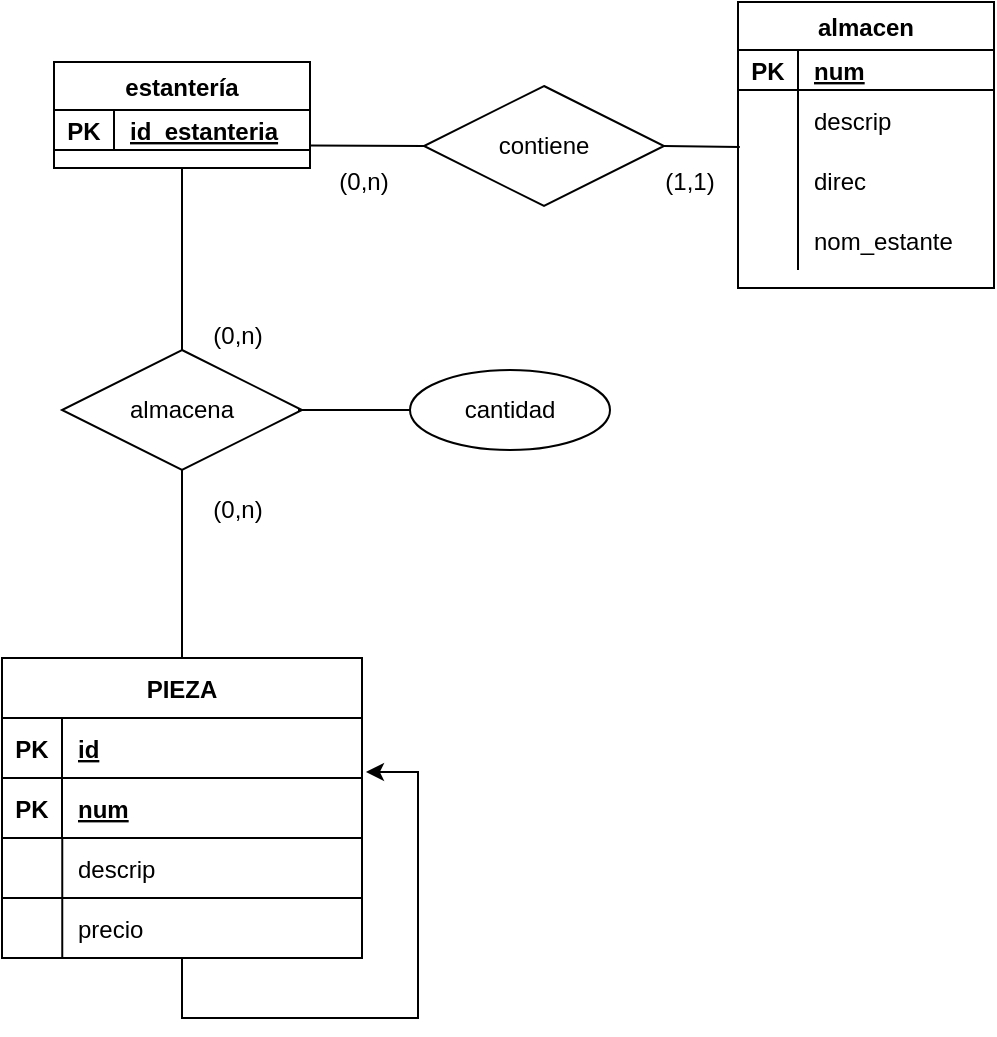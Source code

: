 <mxfile version="20.1.1" type="github">
  <diagram id="FxPRVmeyyBTVfhNJRnU-" name="Página-1">
    <mxGraphModel dx="1422" dy="744" grid="0" gridSize="10" guides="1" tooltips="1" connect="1" arrows="1" fold="1" page="1" pageScale="1" pageWidth="827" pageHeight="1169" math="0" shadow="0">
      <root>
        <mxCell id="0" />
        <mxCell id="1" parent="0" />
        <object label="PIEZA" id="ZTdebMv5ZZNX6EytbIy5-16">
          <mxCell style="shape=table;startSize=30;container=1;collapsible=1;childLayout=tableLayout;fixedRows=1;rowLines=0;fontStyle=1;align=center;resizeLast=1;" vertex="1" parent="1">
            <mxGeometry x="96" y="432" width="180" height="150" as="geometry">
              <mxRectangle x="70" y="210" width="68" height="30" as="alternateBounds" />
            </mxGeometry>
          </mxCell>
        </object>
        <mxCell id="ZTdebMv5ZZNX6EytbIy5-17" value="" style="shape=tableRow;horizontal=0;startSize=0;swimlaneHead=0;swimlaneBody=0;fillColor=none;collapsible=0;dropTarget=0;points=[[0,0.5],[1,0.5]];portConstraint=eastwest;top=0;left=0;right=0;bottom=1;" vertex="1" parent="ZTdebMv5ZZNX6EytbIy5-16">
          <mxGeometry y="30" width="180" height="30" as="geometry" />
        </mxCell>
        <mxCell id="ZTdebMv5ZZNX6EytbIy5-18" value="PK" style="shape=partialRectangle;connectable=0;fillColor=none;top=0;left=0;bottom=0;right=0;fontStyle=1;overflow=hidden;" vertex="1" parent="ZTdebMv5ZZNX6EytbIy5-17">
          <mxGeometry width="30" height="30" as="geometry">
            <mxRectangle width="30" height="30" as="alternateBounds" />
          </mxGeometry>
        </mxCell>
        <mxCell id="ZTdebMv5ZZNX6EytbIy5-19" value="id" style="shape=partialRectangle;connectable=0;fillColor=none;top=0;left=0;bottom=0;right=0;align=left;spacingLeft=6;fontStyle=5;overflow=hidden;" vertex="1" parent="ZTdebMv5ZZNX6EytbIy5-17">
          <mxGeometry x="30" width="150" height="30" as="geometry">
            <mxRectangle width="150" height="30" as="alternateBounds" />
          </mxGeometry>
        </mxCell>
        <mxCell id="ZTdebMv5ZZNX6EytbIy5-20" value="" style="shape=tableRow;horizontal=0;startSize=0;swimlaneHead=0;swimlaneBody=0;fillColor=none;collapsible=0;dropTarget=0;points=[[0,0.5],[1,0.5]];portConstraint=eastwest;top=0;left=0;right=0;bottom=0;" vertex="1" parent="ZTdebMv5ZZNX6EytbIy5-16">
          <mxGeometry y="60" width="180" height="30" as="geometry" />
        </mxCell>
        <mxCell id="ZTdebMv5ZZNX6EytbIy5-21" value="PK" style="shape=partialRectangle;connectable=0;fillColor=none;top=0;left=0;bottom=0;right=0;editable=1;overflow=hidden;fontStyle=1" vertex="1" parent="ZTdebMv5ZZNX6EytbIy5-20">
          <mxGeometry width="30" height="30" as="geometry">
            <mxRectangle width="30" height="30" as="alternateBounds" />
          </mxGeometry>
        </mxCell>
        <mxCell id="ZTdebMv5ZZNX6EytbIy5-22" value="num" style="shape=partialRectangle;connectable=0;fillColor=none;top=0;left=0;bottom=0;right=0;align=left;spacingLeft=6;overflow=hidden;fontStyle=5" vertex="1" parent="ZTdebMv5ZZNX6EytbIy5-20">
          <mxGeometry x="30" width="150" height="30" as="geometry">
            <mxRectangle width="150" height="30" as="alternateBounds" />
          </mxGeometry>
        </mxCell>
        <mxCell id="ZTdebMv5ZZNX6EytbIy5-51" style="edgeStyle=orthogonalEdgeStyle;rounded=0;orthogonalLoop=1;jettySize=auto;html=1;entryX=1.011;entryY=0.9;entryDx=0;entryDy=0;entryPerimeter=0;" edge="1" parent="ZTdebMv5ZZNX6EytbIy5-16" source="ZTdebMv5ZZNX6EytbIy5-16" target="ZTdebMv5ZZNX6EytbIy5-17">
          <mxGeometry relative="1" as="geometry">
            <mxPoint x="241" y="254" as="targetPoint" />
            <Array as="points">
              <mxPoint x="90" y="180" />
              <mxPoint x="208" y="180" />
              <mxPoint x="208" y="57" />
            </Array>
          </mxGeometry>
        </mxCell>
        <mxCell id="wzzWnJTyB5C26cYD1d-t-14" value="almacen" style="shape=table;startSize=24;container=1;collapsible=1;childLayout=tableLayout;fixedRows=1;rowLines=0;fontStyle=1;align=center;resizeLast=1;" vertex="1" parent="1">
          <mxGeometry x="464" y="104" width="128" height="143" as="geometry" />
        </mxCell>
        <mxCell id="wzzWnJTyB5C26cYD1d-t-15" value="" style="shape=tableRow;horizontal=0;startSize=0;swimlaneHead=0;swimlaneBody=0;fillColor=none;collapsible=0;dropTarget=0;points=[[0,0.5],[1,0.5]];portConstraint=eastwest;top=0;left=0;right=0;bottom=1;" vertex="1" parent="wzzWnJTyB5C26cYD1d-t-14">
          <mxGeometry y="24" width="128" height="20" as="geometry" />
        </mxCell>
        <mxCell id="wzzWnJTyB5C26cYD1d-t-16" value="PK" style="shape=partialRectangle;connectable=0;fillColor=none;top=0;left=0;bottom=0;right=0;fontStyle=1;overflow=hidden;" vertex="1" parent="wzzWnJTyB5C26cYD1d-t-15">
          <mxGeometry width="30" height="20" as="geometry">
            <mxRectangle width="30" height="20" as="alternateBounds" />
          </mxGeometry>
        </mxCell>
        <mxCell id="wzzWnJTyB5C26cYD1d-t-17" value="num" style="shape=partialRectangle;connectable=0;fillColor=none;top=0;left=0;bottom=0;right=0;align=left;spacingLeft=6;fontStyle=5;overflow=hidden;" vertex="1" parent="wzzWnJTyB5C26cYD1d-t-15">
          <mxGeometry x="30" width="98" height="20" as="geometry">
            <mxRectangle width="98" height="20" as="alternateBounds" />
          </mxGeometry>
        </mxCell>
        <mxCell id="wzzWnJTyB5C26cYD1d-t-18" value="" style="shape=tableRow;horizontal=0;startSize=0;swimlaneHead=0;swimlaneBody=0;fillColor=none;collapsible=0;dropTarget=0;points=[[0,0.5],[1,0.5]];portConstraint=eastwest;top=0;left=0;right=0;bottom=0;" vertex="1" parent="wzzWnJTyB5C26cYD1d-t-14">
          <mxGeometry y="44" width="128" height="30" as="geometry" />
        </mxCell>
        <mxCell id="wzzWnJTyB5C26cYD1d-t-19" value="" style="shape=partialRectangle;connectable=0;fillColor=none;top=0;left=0;bottom=0;right=0;editable=1;overflow=hidden;" vertex="1" parent="wzzWnJTyB5C26cYD1d-t-18">
          <mxGeometry width="30" height="30" as="geometry">
            <mxRectangle width="30" height="30" as="alternateBounds" />
          </mxGeometry>
        </mxCell>
        <mxCell id="wzzWnJTyB5C26cYD1d-t-20" value="descrip" style="shape=partialRectangle;connectable=0;fillColor=none;top=0;left=0;bottom=0;right=0;align=left;spacingLeft=6;overflow=hidden;" vertex="1" parent="wzzWnJTyB5C26cYD1d-t-18">
          <mxGeometry x="30" width="98" height="30" as="geometry">
            <mxRectangle width="98" height="30" as="alternateBounds" />
          </mxGeometry>
        </mxCell>
        <mxCell id="wzzWnJTyB5C26cYD1d-t-21" value="" style="shape=tableRow;horizontal=0;startSize=0;swimlaneHead=0;swimlaneBody=0;fillColor=none;collapsible=0;dropTarget=0;points=[[0,0.5],[1,0.5]];portConstraint=eastwest;top=0;left=0;right=0;bottom=0;" vertex="1" parent="wzzWnJTyB5C26cYD1d-t-14">
          <mxGeometry y="74" width="128" height="30" as="geometry" />
        </mxCell>
        <mxCell id="wzzWnJTyB5C26cYD1d-t-22" value="" style="shape=partialRectangle;connectable=0;fillColor=none;top=0;left=0;bottom=0;right=0;editable=1;overflow=hidden;" vertex="1" parent="wzzWnJTyB5C26cYD1d-t-21">
          <mxGeometry width="30" height="30" as="geometry">
            <mxRectangle width="30" height="30" as="alternateBounds" />
          </mxGeometry>
        </mxCell>
        <mxCell id="wzzWnJTyB5C26cYD1d-t-23" value="direc" style="shape=partialRectangle;connectable=0;fillColor=none;top=0;left=0;bottom=0;right=0;align=left;spacingLeft=6;overflow=hidden;" vertex="1" parent="wzzWnJTyB5C26cYD1d-t-21">
          <mxGeometry x="30" width="98" height="30" as="geometry">
            <mxRectangle width="98" height="30" as="alternateBounds" />
          </mxGeometry>
        </mxCell>
        <mxCell id="wzzWnJTyB5C26cYD1d-t-24" value="" style="shape=tableRow;horizontal=0;startSize=0;swimlaneHead=0;swimlaneBody=0;fillColor=none;collapsible=0;dropTarget=0;points=[[0,0.5],[1,0.5]];portConstraint=eastwest;top=0;left=0;right=0;bottom=0;" vertex="1" parent="wzzWnJTyB5C26cYD1d-t-14">
          <mxGeometry y="104" width="128" height="30" as="geometry" />
        </mxCell>
        <mxCell id="wzzWnJTyB5C26cYD1d-t-25" value="" style="shape=partialRectangle;connectable=0;fillColor=none;top=0;left=0;bottom=0;right=0;editable=1;overflow=hidden;" vertex="1" parent="wzzWnJTyB5C26cYD1d-t-24">
          <mxGeometry width="30" height="30" as="geometry">
            <mxRectangle width="30" height="30" as="alternateBounds" />
          </mxGeometry>
        </mxCell>
        <mxCell id="wzzWnJTyB5C26cYD1d-t-26" value="nom_estante" style="shape=partialRectangle;connectable=0;fillColor=none;top=0;left=0;bottom=0;right=0;align=left;spacingLeft=6;overflow=hidden;" vertex="1" parent="wzzWnJTyB5C26cYD1d-t-24">
          <mxGeometry x="30" width="98" height="30" as="geometry">
            <mxRectangle width="98" height="30" as="alternateBounds" />
          </mxGeometry>
        </mxCell>
        <mxCell id="ZTdebMv5ZZNX6EytbIy5-38" value="" style="line;strokeWidth=1;rotatable=0;dashed=0;labelPosition=right;align=left;verticalAlign=middle;spacingTop=0;spacingLeft=6;points=[];portConstraint=eastwest;" vertex="1" parent="1">
          <mxGeometry x="96" y="517" width="180" height="10" as="geometry" />
        </mxCell>
        <mxCell id="ZTdebMv5ZZNX6EytbIy5-39" value="" style="shape=partialRectangle;connectable=0;fillColor=none;top=0;left=0;bottom=0;right=0;editable=1;overflow=hidden;fontStyle=1" vertex="1" parent="1">
          <mxGeometry x="229" y="556" width="30" height="30" as="geometry">
            <mxRectangle width="30" height="30" as="alternateBounds" />
          </mxGeometry>
        </mxCell>
        <mxCell id="ZTdebMv5ZZNX6EytbIy5-40" value="descrip" style="shape=partialRectangle;connectable=0;fillColor=none;top=0;left=0;bottom=0;right=0;align=left;spacingLeft=6;overflow=hidden;" vertex="1" parent="1">
          <mxGeometry x="126" y="522" width="150" height="30" as="geometry">
            <mxRectangle width="150" height="30" as="alternateBounds" />
          </mxGeometry>
        </mxCell>
        <mxCell id="ZTdebMv5ZZNX6EytbIy5-41" value="precio" style="shape=partialRectangle;connectable=0;fillColor=none;top=0;left=0;bottom=0;right=0;align=left;spacingLeft=6;overflow=hidden;" vertex="1" parent="1">
          <mxGeometry x="126" y="552" width="150" height="30" as="geometry">
            <mxRectangle width="150" height="30" as="alternateBounds" />
          </mxGeometry>
        </mxCell>
        <mxCell id="ZTdebMv5ZZNX6EytbIy5-42" value="" style="endArrow=none;html=1;rounded=0;" edge="1" parent="1">
          <mxGeometry relative="1" as="geometry">
            <mxPoint x="96" y="552" as="sourcePoint" />
            <mxPoint x="276" y="552" as="targetPoint" />
          </mxGeometry>
        </mxCell>
        <mxCell id="ZTdebMv5ZZNX6EytbIy5-44" value="" style="endArrow=none;html=1;rounded=0;" edge="1" parent="1">
          <mxGeometry relative="1" as="geometry">
            <mxPoint x="126.13" y="522" as="sourcePoint" />
            <mxPoint x="126.13" y="582.14" as="targetPoint" />
          </mxGeometry>
        </mxCell>
        <mxCell id="oLvL7BKm5Vh7yWoYtZ-q-1" value="contiene" style="shape=rhombus;perimeter=rhombusPerimeter;whiteSpace=wrap;html=1;align=center;" vertex="1" parent="1">
          <mxGeometry x="307" y="146" width="120" height="60" as="geometry" />
        </mxCell>
        <mxCell id="oLvL7BKm5Vh7yWoYtZ-q-2" value="estantería" style="shape=table;startSize=24;container=1;collapsible=1;childLayout=tableLayout;fixedRows=1;rowLines=0;fontStyle=1;align=center;resizeLast=1;" vertex="1" parent="1">
          <mxGeometry x="122" y="134" width="128" height="53" as="geometry" />
        </mxCell>
        <mxCell id="oLvL7BKm5Vh7yWoYtZ-q-3" value="" style="shape=tableRow;horizontal=0;startSize=0;swimlaneHead=0;swimlaneBody=0;fillColor=none;collapsible=0;dropTarget=0;points=[[0,0.5],[1,0.5]];portConstraint=eastwest;top=0;left=0;right=0;bottom=1;" vertex="1" parent="oLvL7BKm5Vh7yWoYtZ-q-2">
          <mxGeometry y="24" width="128" height="20" as="geometry" />
        </mxCell>
        <mxCell id="oLvL7BKm5Vh7yWoYtZ-q-4" value="PK" style="shape=partialRectangle;connectable=0;fillColor=none;top=0;left=0;bottom=0;right=0;fontStyle=1;overflow=hidden;" vertex="1" parent="oLvL7BKm5Vh7yWoYtZ-q-3">
          <mxGeometry width="30" height="20" as="geometry">
            <mxRectangle width="30" height="20" as="alternateBounds" />
          </mxGeometry>
        </mxCell>
        <mxCell id="oLvL7BKm5Vh7yWoYtZ-q-5" value="id_estanteria" style="shape=partialRectangle;connectable=0;fillColor=none;top=0;left=0;bottom=0;right=0;align=left;spacingLeft=6;fontStyle=5;overflow=hidden;" vertex="1" parent="oLvL7BKm5Vh7yWoYtZ-q-3">
          <mxGeometry x="30" width="98" height="20" as="geometry">
            <mxRectangle width="98" height="20" as="alternateBounds" />
          </mxGeometry>
        </mxCell>
        <mxCell id="oLvL7BKm5Vh7yWoYtZ-q-15" value="(0,n)" style="text;html=1;strokeColor=none;fillColor=none;align=center;verticalAlign=middle;whiteSpace=wrap;rounded=0;" vertex="1" parent="1">
          <mxGeometry x="184" y="343" width="60" height="30" as="geometry" />
        </mxCell>
        <mxCell id="oLvL7BKm5Vh7yWoYtZ-q-16" value="(0,n)" style="text;html=1;strokeColor=none;fillColor=none;align=center;verticalAlign=middle;whiteSpace=wrap;rounded=0;" vertex="1" parent="1">
          <mxGeometry x="184" y="256" width="60" height="30" as="geometry" />
        </mxCell>
        <mxCell id="oLvL7BKm5Vh7yWoYtZ-q-17" value="almacena" style="shape=rhombus;perimeter=rhombusPerimeter;whiteSpace=wrap;html=1;align=center;" vertex="1" parent="1">
          <mxGeometry x="126" y="278" width="120" height="60" as="geometry" />
        </mxCell>
        <mxCell id="oLvL7BKm5Vh7yWoYtZ-q-18" value="" style="endArrow=none;html=1;rounded=0;exitX=1;exitY=0.5;exitDx=0;exitDy=0;entryX=0.007;entryY=0.949;entryDx=0;entryDy=0;entryPerimeter=0;" edge="1" parent="1" source="oLvL7BKm5Vh7yWoYtZ-q-1" target="wzzWnJTyB5C26cYD1d-t-18">
          <mxGeometry relative="1" as="geometry">
            <mxPoint x="379" y="396" as="sourcePoint" />
            <mxPoint x="539" y="396" as="targetPoint" />
          </mxGeometry>
        </mxCell>
        <mxCell id="oLvL7BKm5Vh7yWoYtZ-q-19" value="" style="endArrow=none;html=1;rounded=0;exitX=0.5;exitY=0;exitDx=0;exitDy=0;entryX=0.5;entryY=1;entryDx=0;entryDy=0;" edge="1" parent="1" source="oLvL7BKm5Vh7yWoYtZ-q-17" target="oLvL7BKm5Vh7yWoYtZ-q-2">
          <mxGeometry relative="1" as="geometry">
            <mxPoint x="379" y="396" as="sourcePoint" />
            <mxPoint x="289" y="246" as="targetPoint" />
          </mxGeometry>
        </mxCell>
        <mxCell id="oLvL7BKm5Vh7yWoYtZ-q-20" value="" style="endArrow=none;html=1;rounded=0;exitX=0.5;exitY=1;exitDx=0;exitDy=0;entryX=0.5;entryY=0;entryDx=0;entryDy=0;" edge="1" parent="1" source="oLvL7BKm5Vh7yWoYtZ-q-17" target="ZTdebMv5ZZNX6EytbIy5-16">
          <mxGeometry relative="1" as="geometry">
            <mxPoint x="387" y="356" as="sourcePoint" />
            <mxPoint x="515.928" y="356.82" as="targetPoint" />
          </mxGeometry>
        </mxCell>
        <mxCell id="wzzWnJTyB5C26cYD1d-t-27" value="(1,1)" style="text;html=1;strokeColor=none;fillColor=none;align=center;verticalAlign=middle;whiteSpace=wrap;rounded=0;" vertex="1" parent="1">
          <mxGeometry x="410" y="179" width="60" height="30" as="geometry" />
        </mxCell>
        <mxCell id="wzzWnJTyB5C26cYD1d-t-28" value="(0,n)" style="text;html=1;strokeColor=none;fillColor=none;align=center;verticalAlign=middle;whiteSpace=wrap;rounded=0;" vertex="1" parent="1">
          <mxGeometry x="247" y="179" width="60" height="30" as="geometry" />
        </mxCell>
        <mxCell id="ZTdebMv5ZZNX6EytbIy5-47" value="" style="endArrow=none;html=1;rounded=0;exitX=1;exitY=0.5;exitDx=0;exitDy=0;entryX=0;entryY=0.5;entryDx=0;entryDy=0;" edge="1" parent="1" target="oLvL7BKm5Vh7yWoYtZ-q-1">
          <mxGeometry relative="1" as="geometry">
            <mxPoint x="250" y="175.76" as="sourcePoint" />
            <mxPoint x="287.896" y="176.23" as="targetPoint" />
          </mxGeometry>
        </mxCell>
        <mxCell id="ZTdebMv5ZZNX6EytbIy5-49" value="" style="line;strokeWidth=1;rotatable=0;dashed=0;labelPosition=right;align=left;verticalAlign=middle;spacingTop=0;spacingLeft=6;points=[];portConstraint=eastwest;" vertex="1" parent="1">
          <mxGeometry x="244" y="303" width="60" height="10" as="geometry" />
        </mxCell>
        <mxCell id="ZTdebMv5ZZNX6EytbIy5-50" value="cantidad" style="ellipse;whiteSpace=wrap;html=1;align=center;" vertex="1" parent="1">
          <mxGeometry x="300" y="288" width="100" height="40" as="geometry" />
        </mxCell>
      </root>
    </mxGraphModel>
  </diagram>
</mxfile>
